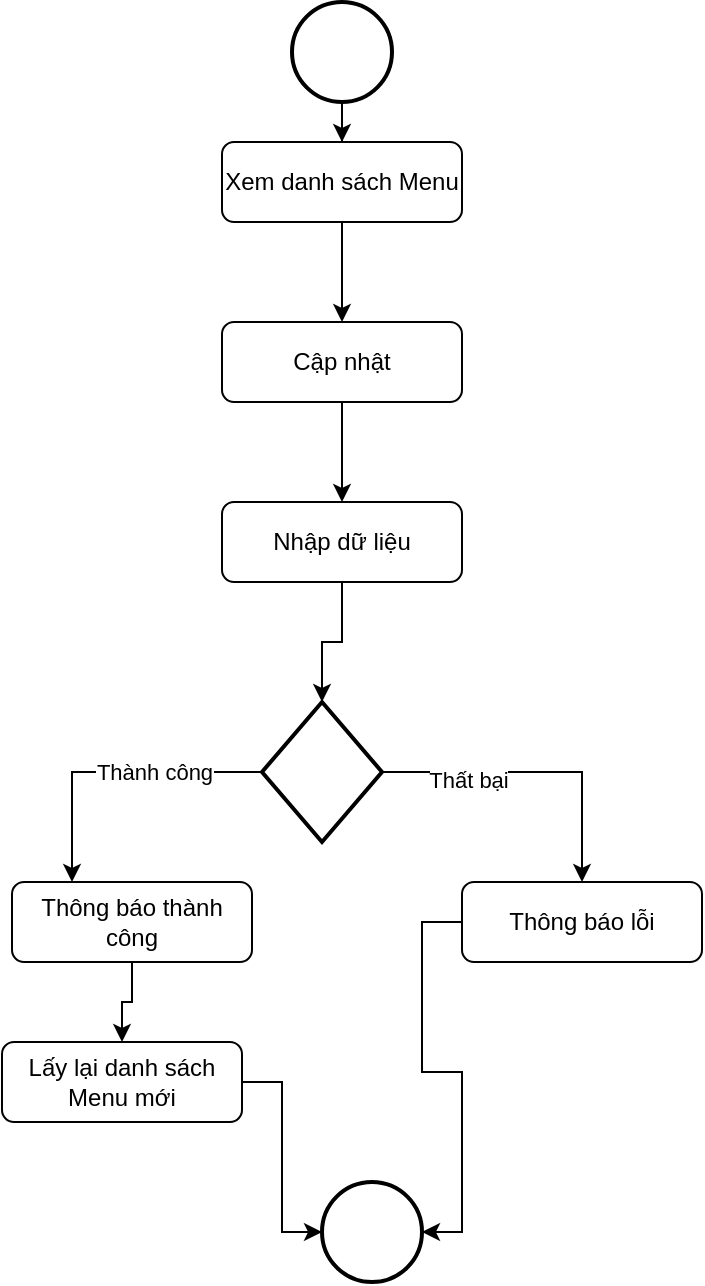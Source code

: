 <mxfile version="22.1.21" type="device">
  <diagram id="C5RBs43oDa-KdzZeNtuy" name="Page-1">
    <mxGraphModel dx="1290" dy="621" grid="1" gridSize="10" guides="1" tooltips="1" connect="1" arrows="1" fold="1" page="1" pageScale="1" pageWidth="827" pageHeight="1169" math="0" shadow="0">
      <root>
        <mxCell id="WIyWlLk6GJQsqaUBKTNV-0" />
        <mxCell id="WIyWlLk6GJQsqaUBKTNV-1" parent="WIyWlLk6GJQsqaUBKTNV-0" />
        <mxCell id="iwHmXx7_K-lUzod9Qs7G-3" value="" style="edgeStyle=orthogonalEdgeStyle;rounded=0;orthogonalLoop=1;jettySize=auto;html=1;" parent="WIyWlLk6GJQsqaUBKTNV-1" source="WIyWlLk6GJQsqaUBKTNV-3" target="iwHmXx7_K-lUzod9Qs7G-2" edge="1">
          <mxGeometry relative="1" as="geometry" />
        </mxCell>
        <mxCell id="WIyWlLk6GJQsqaUBKTNV-3" value="Xem danh sách Menu" style="rounded=1;whiteSpace=wrap;html=1;fontSize=12;glass=0;strokeWidth=1;shadow=0;" parent="WIyWlLk6GJQsqaUBKTNV-1" vertex="1">
          <mxGeometry x="160" y="80" width="120" height="40" as="geometry" />
        </mxCell>
        <mxCell id="h6kX4IqX7ca_rpu67p18-0" value="" style="edgeStyle=orthogonalEdgeStyle;rounded=0;orthogonalLoop=1;jettySize=auto;html=1;" edge="1" parent="WIyWlLk6GJQsqaUBKTNV-1" source="iwHmXx7_K-lUzod9Qs7G-0" target="WIyWlLk6GJQsqaUBKTNV-3">
          <mxGeometry relative="1" as="geometry" />
        </mxCell>
        <mxCell id="iwHmXx7_K-lUzod9Qs7G-0" value="" style="strokeWidth=2;html=1;shape=mxgraph.flowchart.start_2;whiteSpace=wrap;" parent="WIyWlLk6GJQsqaUBKTNV-1" vertex="1">
          <mxGeometry x="195" y="10" width="50" height="50" as="geometry" />
        </mxCell>
        <mxCell id="iwHmXx7_K-lUzod9Qs7G-1" value="" style="strokeWidth=2;html=1;shape=mxgraph.flowchart.start_2;whiteSpace=wrap;" parent="WIyWlLk6GJQsqaUBKTNV-1" vertex="1">
          <mxGeometry x="210" y="600" width="50" height="50" as="geometry" />
        </mxCell>
        <mxCell id="iwHmXx7_K-lUzod9Qs7G-7" value="" style="edgeStyle=orthogonalEdgeStyle;rounded=0;orthogonalLoop=1;jettySize=auto;html=1;" parent="WIyWlLk6GJQsqaUBKTNV-1" source="iwHmXx7_K-lUzod9Qs7G-2" target="iwHmXx7_K-lUzod9Qs7G-6" edge="1">
          <mxGeometry relative="1" as="geometry" />
        </mxCell>
        <mxCell id="iwHmXx7_K-lUzod9Qs7G-2" value="Cập nhật" style="rounded=1;whiteSpace=wrap;html=1;fontSize=12;glass=0;strokeWidth=1;shadow=0;" parent="WIyWlLk6GJQsqaUBKTNV-1" vertex="1">
          <mxGeometry x="160" y="170" width="120" height="40" as="geometry" />
        </mxCell>
        <mxCell id="iwHmXx7_K-lUzod9Qs7G-10" value="" style="edgeStyle=orthogonalEdgeStyle;rounded=0;orthogonalLoop=1;jettySize=auto;html=1;" parent="WIyWlLk6GJQsqaUBKTNV-1" source="iwHmXx7_K-lUzod9Qs7G-6" target="iwHmXx7_K-lUzod9Qs7G-8" edge="1">
          <mxGeometry relative="1" as="geometry" />
        </mxCell>
        <mxCell id="iwHmXx7_K-lUzod9Qs7G-6" value="Nhập dữ liệu" style="rounded=1;whiteSpace=wrap;html=1;fontSize=12;glass=0;strokeWidth=1;shadow=0;" parent="WIyWlLk6GJQsqaUBKTNV-1" vertex="1">
          <mxGeometry x="160" y="260" width="120" height="40" as="geometry" />
        </mxCell>
        <mxCell id="iwHmXx7_K-lUzod9Qs7G-13" style="edgeStyle=orthogonalEdgeStyle;rounded=0;orthogonalLoop=1;jettySize=auto;html=1;entryX=0.25;entryY=0;entryDx=0;entryDy=0;" parent="WIyWlLk6GJQsqaUBKTNV-1" source="iwHmXx7_K-lUzod9Qs7G-8" target="iwHmXx7_K-lUzod9Qs7G-12" edge="1">
          <mxGeometry relative="1" as="geometry" />
        </mxCell>
        <mxCell id="iwHmXx7_K-lUzod9Qs7G-14" value="Thành công" style="edgeLabel;html=1;align=center;verticalAlign=middle;resizable=0;points=[];" parent="iwHmXx7_K-lUzod9Qs7G-13" vertex="1" connectable="0">
          <mxGeometry x="-0.283" relative="1" as="geometry">
            <mxPoint as="offset" />
          </mxGeometry>
        </mxCell>
        <mxCell id="iwHmXx7_K-lUzod9Qs7G-15" style="edgeStyle=orthogonalEdgeStyle;rounded=0;orthogonalLoop=1;jettySize=auto;html=1;entryX=0.5;entryY=0;entryDx=0;entryDy=0;" parent="WIyWlLk6GJQsqaUBKTNV-1" source="iwHmXx7_K-lUzod9Qs7G-8" target="iwHmXx7_K-lUzod9Qs7G-11" edge="1">
          <mxGeometry relative="1" as="geometry" />
        </mxCell>
        <mxCell id="iwHmXx7_K-lUzod9Qs7G-16" value="Thất bại" style="edgeLabel;html=1;align=center;verticalAlign=middle;resizable=0;points=[];" parent="iwHmXx7_K-lUzod9Qs7G-15" vertex="1" connectable="0">
          <mxGeometry x="-0.443" y="-4" relative="1" as="geometry">
            <mxPoint as="offset" />
          </mxGeometry>
        </mxCell>
        <mxCell id="iwHmXx7_K-lUzod9Qs7G-8" value="" style="strokeWidth=2;html=1;shape=mxgraph.flowchart.decision;whiteSpace=wrap;" parent="WIyWlLk6GJQsqaUBKTNV-1" vertex="1">
          <mxGeometry x="180" y="360" width="60" height="70" as="geometry" />
        </mxCell>
        <mxCell id="iwHmXx7_K-lUzod9Qs7G-11" value="Thông báo lỗi" style="rounded=1;whiteSpace=wrap;html=1;fontSize=12;glass=0;strokeWidth=1;shadow=0;" parent="WIyWlLk6GJQsqaUBKTNV-1" vertex="1">
          <mxGeometry x="280" y="450" width="120" height="40" as="geometry" />
        </mxCell>
        <mxCell id="iwHmXx7_K-lUzod9Qs7G-18" value="" style="edgeStyle=orthogonalEdgeStyle;rounded=0;orthogonalLoop=1;jettySize=auto;html=1;" parent="WIyWlLk6GJQsqaUBKTNV-1" source="iwHmXx7_K-lUzod9Qs7G-12" target="iwHmXx7_K-lUzod9Qs7G-17" edge="1">
          <mxGeometry relative="1" as="geometry" />
        </mxCell>
        <mxCell id="iwHmXx7_K-lUzod9Qs7G-12" value="Thông báo thành công" style="rounded=1;whiteSpace=wrap;html=1;fontSize=12;glass=0;strokeWidth=1;shadow=0;" parent="WIyWlLk6GJQsqaUBKTNV-1" vertex="1">
          <mxGeometry x="55" y="450" width="120" height="40" as="geometry" />
        </mxCell>
        <mxCell id="iwHmXx7_K-lUzod9Qs7G-17" value="Lấy lại danh sách Menu mới" style="rounded=1;whiteSpace=wrap;html=1;fontSize=12;glass=0;strokeWidth=1;shadow=0;" parent="WIyWlLk6GJQsqaUBKTNV-1" vertex="1">
          <mxGeometry x="50" y="530" width="120" height="40" as="geometry" />
        </mxCell>
        <mxCell id="iwHmXx7_K-lUzod9Qs7G-19" style="edgeStyle=orthogonalEdgeStyle;rounded=0;orthogonalLoop=1;jettySize=auto;html=1;entryX=0;entryY=0.5;entryDx=0;entryDy=0;entryPerimeter=0;" parent="WIyWlLk6GJQsqaUBKTNV-1" source="iwHmXx7_K-lUzod9Qs7G-17" target="iwHmXx7_K-lUzod9Qs7G-1" edge="1">
          <mxGeometry relative="1" as="geometry" />
        </mxCell>
        <mxCell id="iwHmXx7_K-lUzod9Qs7G-20" style="edgeStyle=orthogonalEdgeStyle;rounded=0;orthogonalLoop=1;jettySize=auto;html=1;entryX=1;entryY=0.5;entryDx=0;entryDy=0;entryPerimeter=0;" parent="WIyWlLk6GJQsqaUBKTNV-1" source="iwHmXx7_K-lUzod9Qs7G-11" target="iwHmXx7_K-lUzod9Qs7G-1" edge="1">
          <mxGeometry relative="1" as="geometry" />
        </mxCell>
      </root>
    </mxGraphModel>
  </diagram>
</mxfile>
